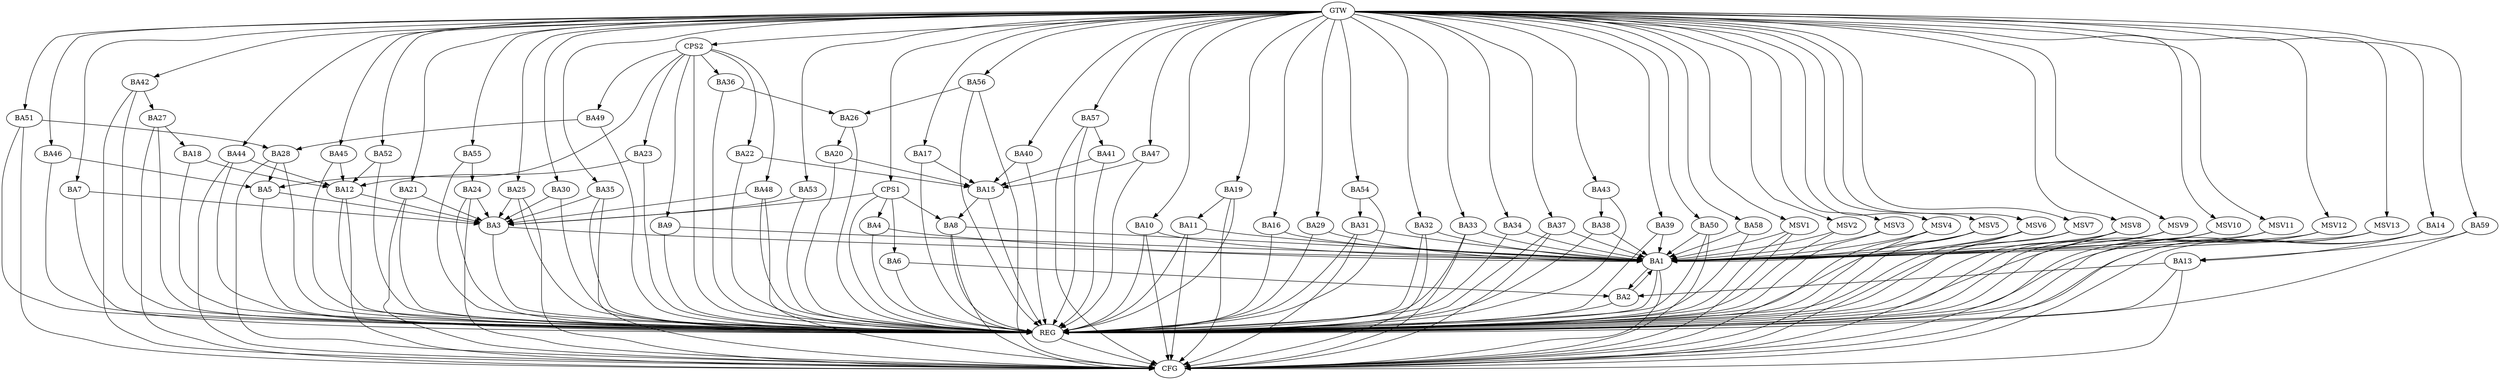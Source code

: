 strict digraph G {
  BA1 [ label="BA1" ];
  BA2 [ label="BA2" ];
  BA3 [ label="BA3" ];
  BA4 [ label="BA4" ];
  BA5 [ label="BA5" ];
  BA6 [ label="BA6" ];
  BA7 [ label="BA7" ];
  BA8 [ label="BA8" ];
  BA9 [ label="BA9" ];
  BA10 [ label="BA10" ];
  BA11 [ label="BA11" ];
  BA12 [ label="BA12" ];
  BA13 [ label="BA13" ];
  BA14 [ label="BA14" ];
  BA15 [ label="BA15" ];
  BA16 [ label="BA16" ];
  BA17 [ label="BA17" ];
  BA18 [ label="BA18" ];
  BA19 [ label="BA19" ];
  BA20 [ label="BA20" ];
  BA21 [ label="BA21" ];
  BA22 [ label="BA22" ];
  BA23 [ label="BA23" ];
  BA24 [ label="BA24" ];
  BA25 [ label="BA25" ];
  BA26 [ label="BA26" ];
  BA27 [ label="BA27" ];
  BA28 [ label="BA28" ];
  BA29 [ label="BA29" ];
  BA30 [ label="BA30" ];
  BA31 [ label="BA31" ];
  BA32 [ label="BA32" ];
  BA33 [ label="BA33" ];
  BA34 [ label="BA34" ];
  BA35 [ label="BA35" ];
  BA36 [ label="BA36" ];
  BA37 [ label="BA37" ];
  BA38 [ label="BA38" ];
  BA39 [ label="BA39" ];
  BA40 [ label="BA40" ];
  BA41 [ label="BA41" ];
  BA42 [ label="BA42" ];
  BA43 [ label="BA43" ];
  BA44 [ label="BA44" ];
  BA45 [ label="BA45" ];
  BA46 [ label="BA46" ];
  BA47 [ label="BA47" ];
  BA48 [ label="BA48" ];
  BA49 [ label="BA49" ];
  BA50 [ label="BA50" ];
  BA51 [ label="BA51" ];
  BA52 [ label="BA52" ];
  BA53 [ label="BA53" ];
  BA54 [ label="BA54" ];
  BA55 [ label="BA55" ];
  BA56 [ label="BA56" ];
  BA57 [ label="BA57" ];
  BA58 [ label="BA58" ];
  BA59 [ label="BA59" ];
  CPS1 [ label="CPS1" ];
  CPS2 [ label="CPS2" ];
  GTW [ label="GTW" ];
  REG [ label="REG" ];
  CFG [ label="CFG" ];
  MSV1 [ label="MSV1" ];
  MSV2 [ label="MSV2" ];
  MSV3 [ label="MSV3" ];
  MSV4 [ label="MSV4" ];
  MSV5 [ label="MSV5" ];
  MSV6 [ label="MSV6" ];
  MSV7 [ label="MSV7" ];
  MSV8 [ label="MSV8" ];
  MSV9 [ label="MSV9" ];
  MSV10 [ label="MSV10" ];
  MSV11 [ label="MSV11" ];
  MSV12 [ label="MSV12" ];
  MSV13 [ label="MSV13" ];
  BA1 -> BA2;
  BA2 -> BA1;
  BA3 -> BA1;
  BA4 -> BA1;
  BA5 -> BA3;
  BA6 -> BA2;
  BA7 -> BA3;
  BA8 -> BA1;
  BA9 -> BA1;
  BA10 -> BA1;
  BA11 -> BA1;
  BA12 -> BA3;
  BA13 -> BA2;
  BA14 -> BA13;
  BA15 -> BA8;
  BA16 -> BA1;
  BA17 -> BA15;
  BA18 -> BA12;
  BA19 -> BA11;
  BA20 -> BA15;
  BA21 -> BA3;
  BA22 -> BA15;
  BA23 -> BA12;
  BA24 -> BA3;
  BA25 -> BA3;
  BA26 -> BA20;
  BA27 -> BA18;
  BA28 -> BA5;
  BA29 -> BA1;
  BA30 -> BA3;
  BA31 -> BA1;
  BA32 -> BA1;
  BA33 -> BA1;
  BA34 -> BA1;
  BA35 -> BA3;
  BA36 -> BA26;
  BA37 -> BA1;
  BA38 -> BA1;
  BA39 -> BA1;
  BA40 -> BA15;
  BA41 -> BA15;
  BA42 -> BA27;
  BA43 -> BA38;
  BA44 -> BA12;
  BA45 -> BA12;
  BA46 -> BA5;
  BA47 -> BA15;
  BA48 -> BA3;
  BA49 -> BA28;
  BA50 -> BA1;
  BA51 -> BA28;
  BA52 -> BA12;
  BA53 -> BA3;
  BA54 -> BA31;
  BA55 -> BA24;
  BA56 -> BA26;
  BA57 -> BA41;
  BA58 -> BA1;
  BA59 -> BA13;
  CPS1 -> BA4;
  CPS1 -> BA3;
  CPS1 -> BA8;
  CPS1 -> BA6;
  CPS2 -> BA22;
  CPS2 -> BA48;
  CPS2 -> BA23;
  CPS2 -> BA9;
  CPS2 -> BA36;
  CPS2 -> BA49;
  CPS2 -> BA5;
  GTW -> BA7;
  GTW -> BA10;
  GTW -> BA14;
  GTW -> BA16;
  GTW -> BA17;
  GTW -> BA19;
  GTW -> BA21;
  GTW -> BA25;
  GTW -> BA29;
  GTW -> BA30;
  GTW -> BA32;
  GTW -> BA33;
  GTW -> BA34;
  GTW -> BA35;
  GTW -> BA37;
  GTW -> BA39;
  GTW -> BA40;
  GTW -> BA42;
  GTW -> BA43;
  GTW -> BA44;
  GTW -> BA45;
  GTW -> BA46;
  GTW -> BA47;
  GTW -> BA50;
  GTW -> BA51;
  GTW -> BA52;
  GTW -> BA53;
  GTW -> BA54;
  GTW -> BA55;
  GTW -> BA56;
  GTW -> BA57;
  GTW -> BA58;
  GTW -> BA59;
  GTW -> CPS1;
  GTW -> CPS2;
  BA1 -> REG;
  BA2 -> REG;
  BA3 -> REG;
  BA4 -> REG;
  BA5 -> REG;
  BA6 -> REG;
  BA7 -> REG;
  BA8 -> REG;
  BA9 -> REG;
  BA10 -> REG;
  BA11 -> REG;
  BA12 -> REG;
  BA13 -> REG;
  BA14 -> REG;
  BA15 -> REG;
  BA16 -> REG;
  BA17 -> REG;
  BA18 -> REG;
  BA19 -> REG;
  BA20 -> REG;
  BA21 -> REG;
  BA22 -> REG;
  BA23 -> REG;
  BA24 -> REG;
  BA25 -> REG;
  BA26 -> REG;
  BA27 -> REG;
  BA28 -> REG;
  BA29 -> REG;
  BA30 -> REG;
  BA31 -> REG;
  BA32 -> REG;
  BA33 -> REG;
  BA34 -> REG;
  BA35 -> REG;
  BA36 -> REG;
  BA37 -> REG;
  BA38 -> REG;
  BA39 -> REG;
  BA40 -> REG;
  BA41 -> REG;
  BA42 -> REG;
  BA43 -> REG;
  BA44 -> REG;
  BA45 -> REG;
  BA46 -> REG;
  BA47 -> REG;
  BA48 -> REG;
  BA49 -> REG;
  BA50 -> REG;
  BA51 -> REG;
  BA52 -> REG;
  BA53 -> REG;
  BA54 -> REG;
  BA55 -> REG;
  BA56 -> REG;
  BA57 -> REG;
  BA58 -> REG;
  BA59 -> REG;
  CPS1 -> REG;
  CPS2 -> REG;
  BA57 -> CFG;
  BA37 -> CFG;
  BA8 -> CFG;
  BA21 -> CFG;
  BA24 -> CFG;
  BA19 -> CFG;
  BA27 -> CFG;
  BA51 -> CFG;
  BA25 -> CFG;
  BA44 -> CFG;
  BA12 -> CFG;
  BA14 -> CFG;
  BA32 -> CFG;
  BA42 -> CFG;
  BA50 -> CFG;
  BA31 -> CFG;
  BA48 -> CFG;
  BA10 -> CFG;
  BA1 -> CFG;
  BA35 -> CFG;
  BA13 -> CFG;
  BA56 -> CFG;
  BA33 -> CFG;
  BA28 -> CFG;
  BA11 -> CFG;
  REG -> CFG;
  MSV1 -> BA1;
  GTW -> MSV1;
  MSV1 -> REG;
  MSV1 -> CFG;
  MSV2 -> BA1;
  MSV3 -> BA1;
  MSV4 -> BA1;
  GTW -> MSV2;
  MSV2 -> REG;
  GTW -> MSV3;
  MSV3 -> REG;
  GTW -> MSV4;
  MSV4 -> REG;
  MSV4 -> CFG;
  MSV5 -> BA1;
  MSV6 -> BA1;
  MSV7 -> BA1;
  GTW -> MSV5;
  MSV5 -> REG;
  MSV5 -> CFG;
  GTW -> MSV6;
  MSV6 -> REG;
  MSV6 -> CFG;
  GTW -> MSV7;
  MSV7 -> REG;
  MSV8 -> BA1;
  MSV9 -> BA1;
  MSV10 -> BA1;
  MSV11 -> BA1;
  GTW -> MSV8;
  MSV8 -> REG;
  MSV8 -> CFG;
  GTW -> MSV9;
  MSV9 -> REG;
  GTW -> MSV10;
  MSV10 -> REG;
  GTW -> MSV11;
  MSV11 -> REG;
  MSV12 -> BA1;
  MSV13 -> BA1;
  GTW -> MSV12;
  MSV12 -> REG;
  MSV12 -> CFG;
  GTW -> MSV13;
  MSV13 -> REG;
  MSV13 -> CFG;
}
